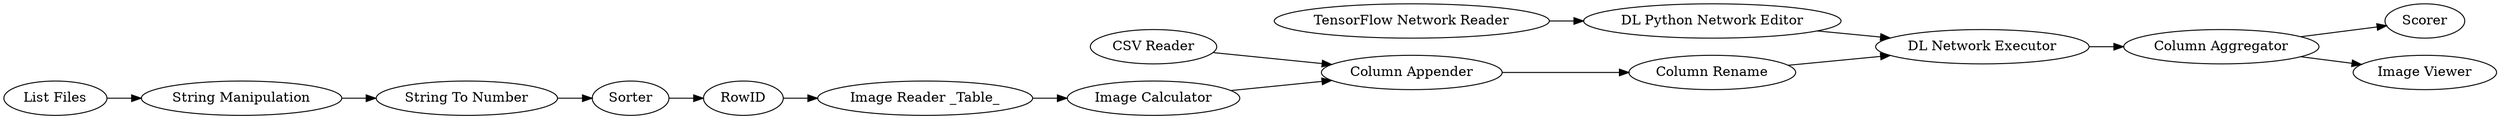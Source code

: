 digraph {
	"5144769823985859038_56" [label="String Manipulation"]
	"5367318181798194931_42" [label="Column Rename"]
	"-1847129889567303227_25" [label="DL Network Executor"]
	"-1847129889567303227_84" [label=Scorer]
	"5367318181798194931_60" [label="Image Calculator"]
	"5144769823985859038_59" [label=RowID]
	"5367318181798194931_51" [label="List Files"]
	"5367318181798194931_54" [label="Column Appender"]
	"-1847129889567303227_86" [label="TensorFlow Network Reader"]
	"-1847129889567303227_87" [label="DL Python Network Editor"]
	"5144769823985859038_58" [label="String To Number"]
	"-1847129889567303227_85" [label="Image Viewer"]
	"5144769823985859038_57" [label=Sorter]
	"-1847129889567303227_88" [label="Column Aggregator"]
	"5367318181798194931_53" [label="CSV Reader"]
	"5367318181798194931_52" [label="Image Reader _Table_"]
	"5367318181798194931_51" -> "5144769823985859038_56"
	"-1847129889567303227_88" -> "-1847129889567303227_85"
	"5367318181798194931_54" -> "5367318181798194931_42"
	"-1847129889567303227_86" -> "-1847129889567303227_87"
	"5367318181798194931_53" -> "5367318181798194931_54"
	"5144769823985859038_56" -> "5144769823985859038_58"
	"5144769823985859038_57" -> "5144769823985859038_59"
	"5367318181798194931_60" -> "5367318181798194931_54"
	"-1847129889567303227_87" -> "-1847129889567303227_25"
	"-1847129889567303227_88" -> "-1847129889567303227_84"
	"5144769823985859038_58" -> "5144769823985859038_57"
	"-1847129889567303227_25" -> "-1847129889567303227_88"
	"5367318181798194931_42" -> "-1847129889567303227_25"
	"5144769823985859038_59" -> "5367318181798194931_52"
	"5367318181798194931_52" -> "5367318181798194931_60"
	rankdir=LR
}
